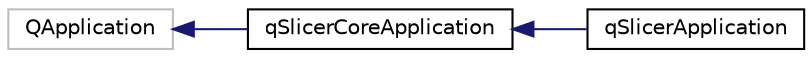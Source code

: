 digraph "Graphical Class Hierarchy"
{
  bgcolor="transparent";
  edge [fontname="Helvetica",fontsize="10",labelfontname="Helvetica",labelfontsize="10"];
  node [fontname="Helvetica",fontsize="10",shape=record];
  rankdir="LR";
  Node859 [label="QApplication",height=0.2,width=0.4,color="grey75"];
  Node859 -> Node0 [dir="back",color="midnightblue",fontsize="10",style="solid",fontname="Helvetica"];
  Node0 [label="qSlicerCoreApplication",height=0.2,width=0.4,color="black",URL="$classqSlicerCoreApplication.html"];
  Node0 -> Node1 [dir="back",color="midnightblue",fontsize="10",style="solid",fontname="Helvetica"];
  Node1 [label="qSlicerApplication",height=0.2,width=0.4,color="black",URL="$classqSlicerApplication.html"];
}
